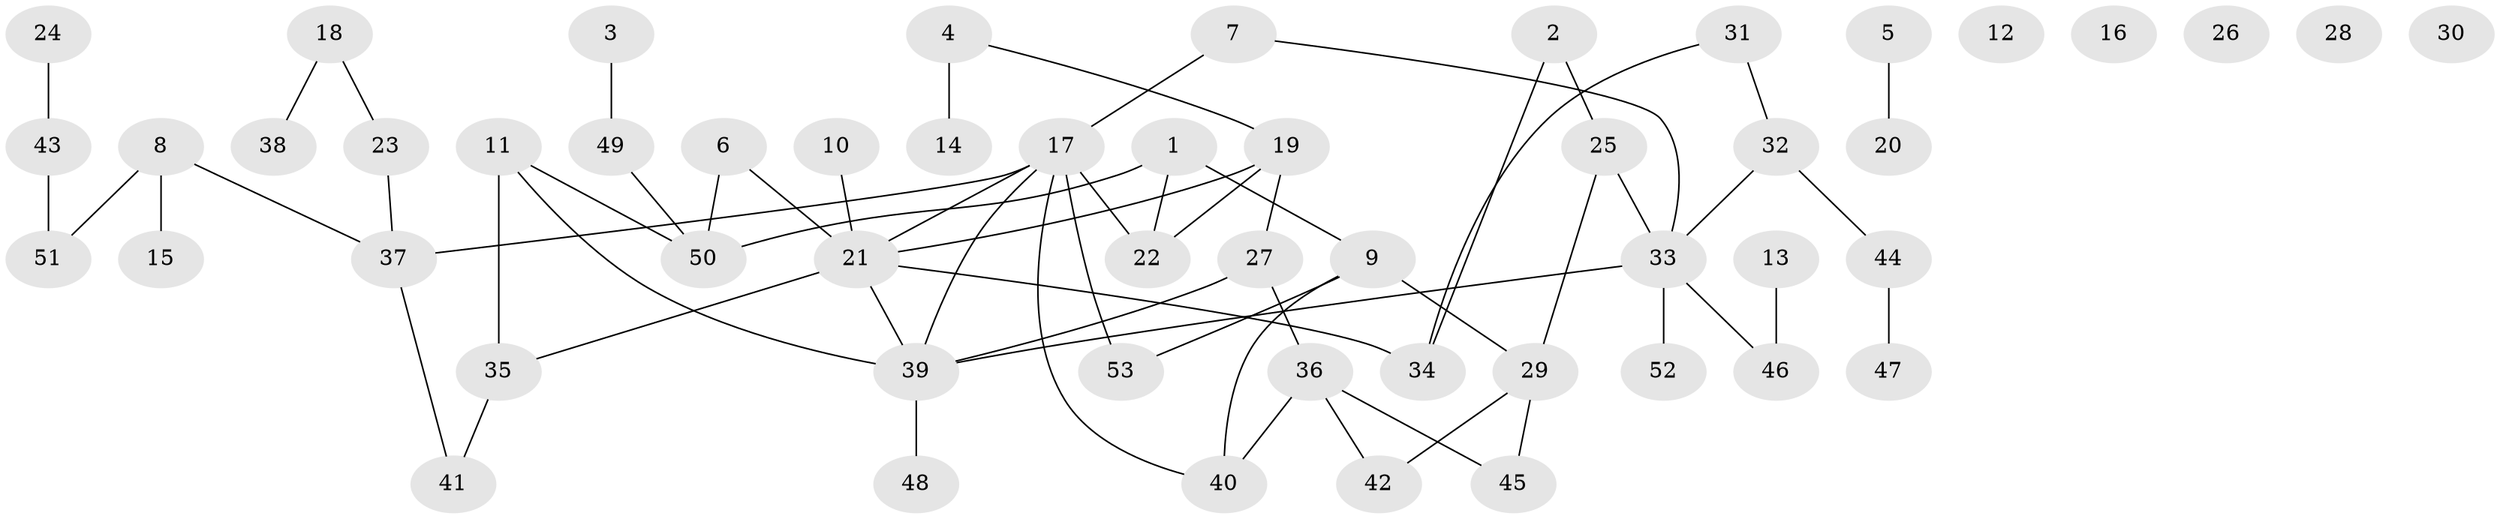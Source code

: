 // coarse degree distribution, {1: 0.3548387096774194, 0: 0.16129032258064516, 2: 0.2903225806451613, 4: 0.06451612903225806, 6: 0.03225806451612903, 3: 0.06451612903225806, 7: 0.03225806451612903}
// Generated by graph-tools (version 1.1) at 2025/43/03/04/25 21:43:11]
// undirected, 53 vertices, 62 edges
graph export_dot {
graph [start="1"]
  node [color=gray90,style=filled];
  1;
  2;
  3;
  4;
  5;
  6;
  7;
  8;
  9;
  10;
  11;
  12;
  13;
  14;
  15;
  16;
  17;
  18;
  19;
  20;
  21;
  22;
  23;
  24;
  25;
  26;
  27;
  28;
  29;
  30;
  31;
  32;
  33;
  34;
  35;
  36;
  37;
  38;
  39;
  40;
  41;
  42;
  43;
  44;
  45;
  46;
  47;
  48;
  49;
  50;
  51;
  52;
  53;
  1 -- 9;
  1 -- 22;
  1 -- 50;
  2 -- 25;
  2 -- 34;
  3 -- 49;
  4 -- 14;
  4 -- 19;
  5 -- 20;
  6 -- 21;
  6 -- 50;
  7 -- 17;
  7 -- 33;
  8 -- 15;
  8 -- 37;
  8 -- 51;
  9 -- 29;
  9 -- 40;
  9 -- 53;
  10 -- 21;
  11 -- 35;
  11 -- 39;
  11 -- 50;
  13 -- 46;
  17 -- 21;
  17 -- 22;
  17 -- 37;
  17 -- 39;
  17 -- 40;
  17 -- 53;
  18 -- 23;
  18 -- 38;
  19 -- 21;
  19 -- 22;
  19 -- 27;
  21 -- 34;
  21 -- 35;
  21 -- 39;
  23 -- 37;
  24 -- 43;
  25 -- 29;
  25 -- 33;
  27 -- 36;
  27 -- 39;
  29 -- 42;
  29 -- 45;
  31 -- 32;
  31 -- 34;
  32 -- 33;
  32 -- 44;
  33 -- 39;
  33 -- 46;
  33 -- 52;
  35 -- 41;
  36 -- 40;
  36 -- 42;
  36 -- 45;
  37 -- 41;
  39 -- 48;
  43 -- 51;
  44 -- 47;
  49 -- 50;
}
